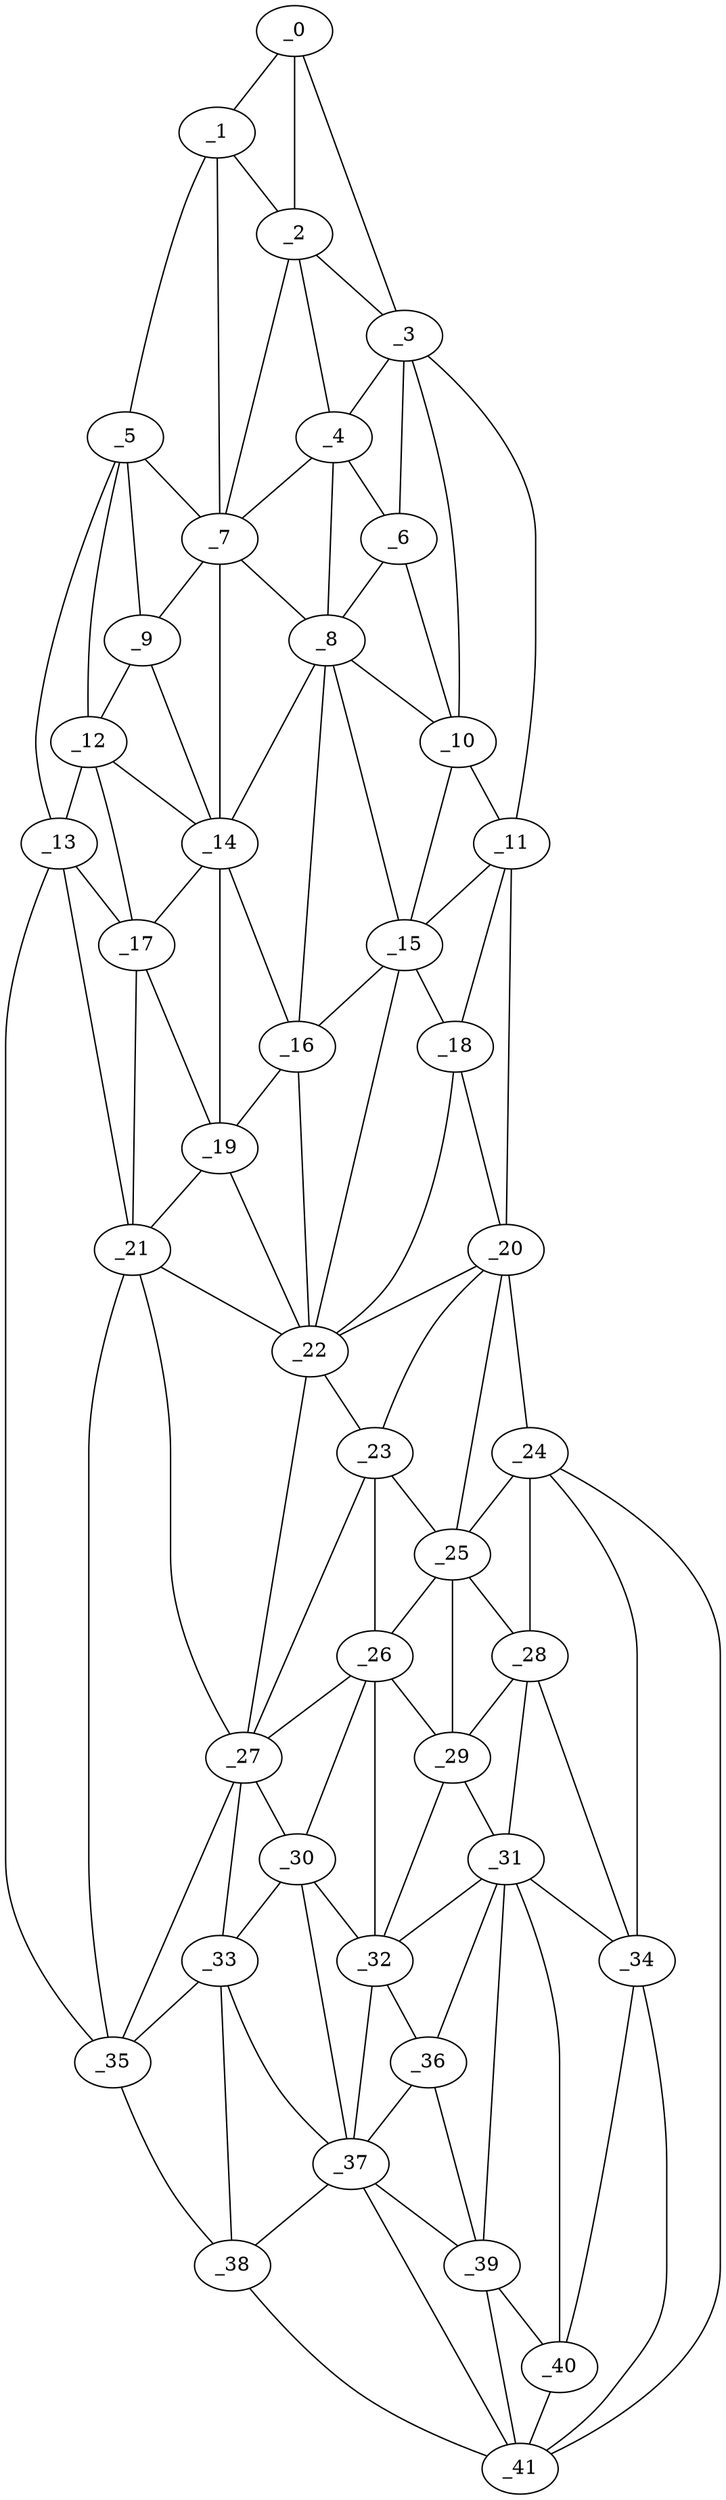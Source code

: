 graph "obj87__125.gxl" {
	_0	 [x=5,
		y=38];
	_1	 [x=7,
		y=50];
	_0 -- _1	 [valence=1];
	_2	 [x=16,
		y=46];
	_0 -- _2	 [valence=2];
	_3	 [x=18,
		y=34];
	_0 -- _3	 [valence=1];
	_1 -- _2	 [valence=1];
	_5	 [x=27,
		y=87];
	_1 -- _5	 [valence=1];
	_7	 [x=29,
		y=74];
	_1 -- _7	 [valence=2];
	_2 -- _3	 [valence=1];
	_4	 [x=22,
		y=46];
	_2 -- _4	 [valence=1];
	_2 -- _7	 [valence=2];
	_3 -- _4	 [valence=2];
	_6	 [x=29,
		y=35];
	_3 -- _6	 [valence=2];
	_10	 [x=42,
		y=30];
	_3 -- _10	 [valence=2];
	_11	 [x=47,
		y=28];
	_3 -- _11	 [valence=1];
	_4 -- _6	 [valence=1];
	_4 -- _7	 [valence=2];
	_8	 [x=38,
		y=56];
	_4 -- _8	 [valence=1];
	_5 -- _7	 [valence=1];
	_9	 [x=39,
		y=83];
	_5 -- _9	 [valence=2];
	_12	 [x=49,
		y=95];
	_5 -- _12	 [valence=2];
	_13	 [x=49,
		y=99];
	_5 -- _13	 [valence=1];
	_6 -- _8	 [valence=2];
	_6 -- _10	 [valence=1];
	_7 -- _8	 [valence=1];
	_7 -- _9	 [valence=2];
	_14	 [x=50,
		y=81];
	_7 -- _14	 [valence=1];
	_8 -- _10	 [valence=2];
	_8 -- _14	 [valence=2];
	_15	 [x=53,
		y=56];
	_8 -- _15	 [valence=2];
	_16	 [x=56,
		y=74];
	_8 -- _16	 [valence=1];
	_9 -- _12	 [valence=2];
	_9 -- _14	 [valence=2];
	_10 -- _11	 [valence=2];
	_10 -- _15	 [valence=2];
	_11 -- _15	 [valence=2];
	_18	 [x=64,
		y=29];
	_11 -- _18	 [valence=1];
	_20	 [x=73,
		y=29];
	_11 -- _20	 [valence=1];
	_12 -- _13	 [valence=1];
	_12 -- _14	 [valence=2];
	_17	 [x=56,
		y=92];
	_12 -- _17	 [valence=2];
	_13 -- _17	 [valence=2];
	_21	 [x=73,
		y=85];
	_13 -- _21	 [valence=2];
	_35	 [x=113,
		y=91];
	_13 -- _35	 [valence=1];
	_14 -- _16	 [valence=1];
	_14 -- _17	 [valence=2];
	_19	 [x=68,
		y=80];
	_14 -- _19	 [valence=1];
	_15 -- _16	 [valence=2];
	_15 -- _18	 [valence=2];
	_22	 [x=75,
		y=56];
	_15 -- _22	 [valence=2];
	_16 -- _19	 [valence=2];
	_16 -- _22	 [valence=1];
	_17 -- _19	 [valence=2];
	_17 -- _21	 [valence=1];
	_18 -- _20	 [valence=2];
	_18 -- _22	 [valence=1];
	_19 -- _21	 [valence=2];
	_19 -- _22	 [valence=2];
	_20 -- _22	 [valence=1];
	_23	 [x=84,
		y=54];
	_20 -- _23	 [valence=1];
	_24	 [x=90,
		y=31];
	_20 -- _24	 [valence=1];
	_25	 [x=91,
		y=45];
	_20 -- _25	 [valence=2];
	_21 -- _22	 [valence=2];
	_27	 [x=97,
		y=81];
	_21 -- _27	 [valence=1];
	_21 -- _35	 [valence=2];
	_22 -- _23	 [valence=1];
	_22 -- _27	 [valence=2];
	_23 -- _25	 [valence=2];
	_26	 [x=93,
		y=56];
	_23 -- _26	 [valence=1];
	_23 -- _27	 [valence=2];
	_24 -- _25	 [valence=1];
	_28	 [x=98,
		y=39];
	_24 -- _28	 [valence=1];
	_34	 [x=111,
		y=39];
	_24 -- _34	 [valence=1];
	_41	 [x=124,
		y=42];
	_24 -- _41	 [valence=1];
	_25 -- _26	 [valence=1];
	_25 -- _28	 [valence=2];
	_29	 [x=100,
		y=49];
	_25 -- _29	 [valence=2];
	_26 -- _27	 [valence=2];
	_26 -- _29	 [valence=1];
	_30	 [x=101,
		y=77];
	_26 -- _30	 [valence=1];
	_32	 [x=110,
		y=67];
	_26 -- _32	 [valence=2];
	_27 -- _30	 [valence=2];
	_33	 [x=110,
		y=86];
	_27 -- _33	 [valence=2];
	_27 -- _35	 [valence=2];
	_28 -- _29	 [valence=2];
	_31	 [x=107,
		y=49];
	_28 -- _31	 [valence=2];
	_28 -- _34	 [valence=2];
	_29 -- _31	 [valence=2];
	_29 -- _32	 [valence=2];
	_30 -- _32	 [valence=2];
	_30 -- _33	 [valence=2];
	_37	 [x=119,
		y=79];
	_30 -- _37	 [valence=2];
	_31 -- _32	 [valence=2];
	_31 -- _34	 [valence=1];
	_36	 [x=116,
		y=65];
	_31 -- _36	 [valence=1];
	_39	 [x=120,
		y=62];
	_31 -- _39	 [valence=1];
	_40	 [x=121,
		y=52];
	_31 -- _40	 [valence=2];
	_32 -- _36	 [valence=2];
	_32 -- _37	 [valence=2];
	_33 -- _35	 [valence=1];
	_33 -- _37	 [valence=2];
	_38	 [x=119,
		y=88];
	_33 -- _38	 [valence=2];
	_34 -- _40	 [valence=1];
	_34 -- _41	 [valence=2];
	_35 -- _38	 [valence=1];
	_36 -- _37	 [valence=1];
	_36 -- _39	 [valence=2];
	_37 -- _38	 [valence=2];
	_37 -- _39	 [valence=2];
	_37 -- _41	 [valence=2];
	_38 -- _41	 [valence=1];
	_39 -- _40	 [valence=2];
	_39 -- _41	 [valence=2];
	_40 -- _41	 [valence=1];
}
